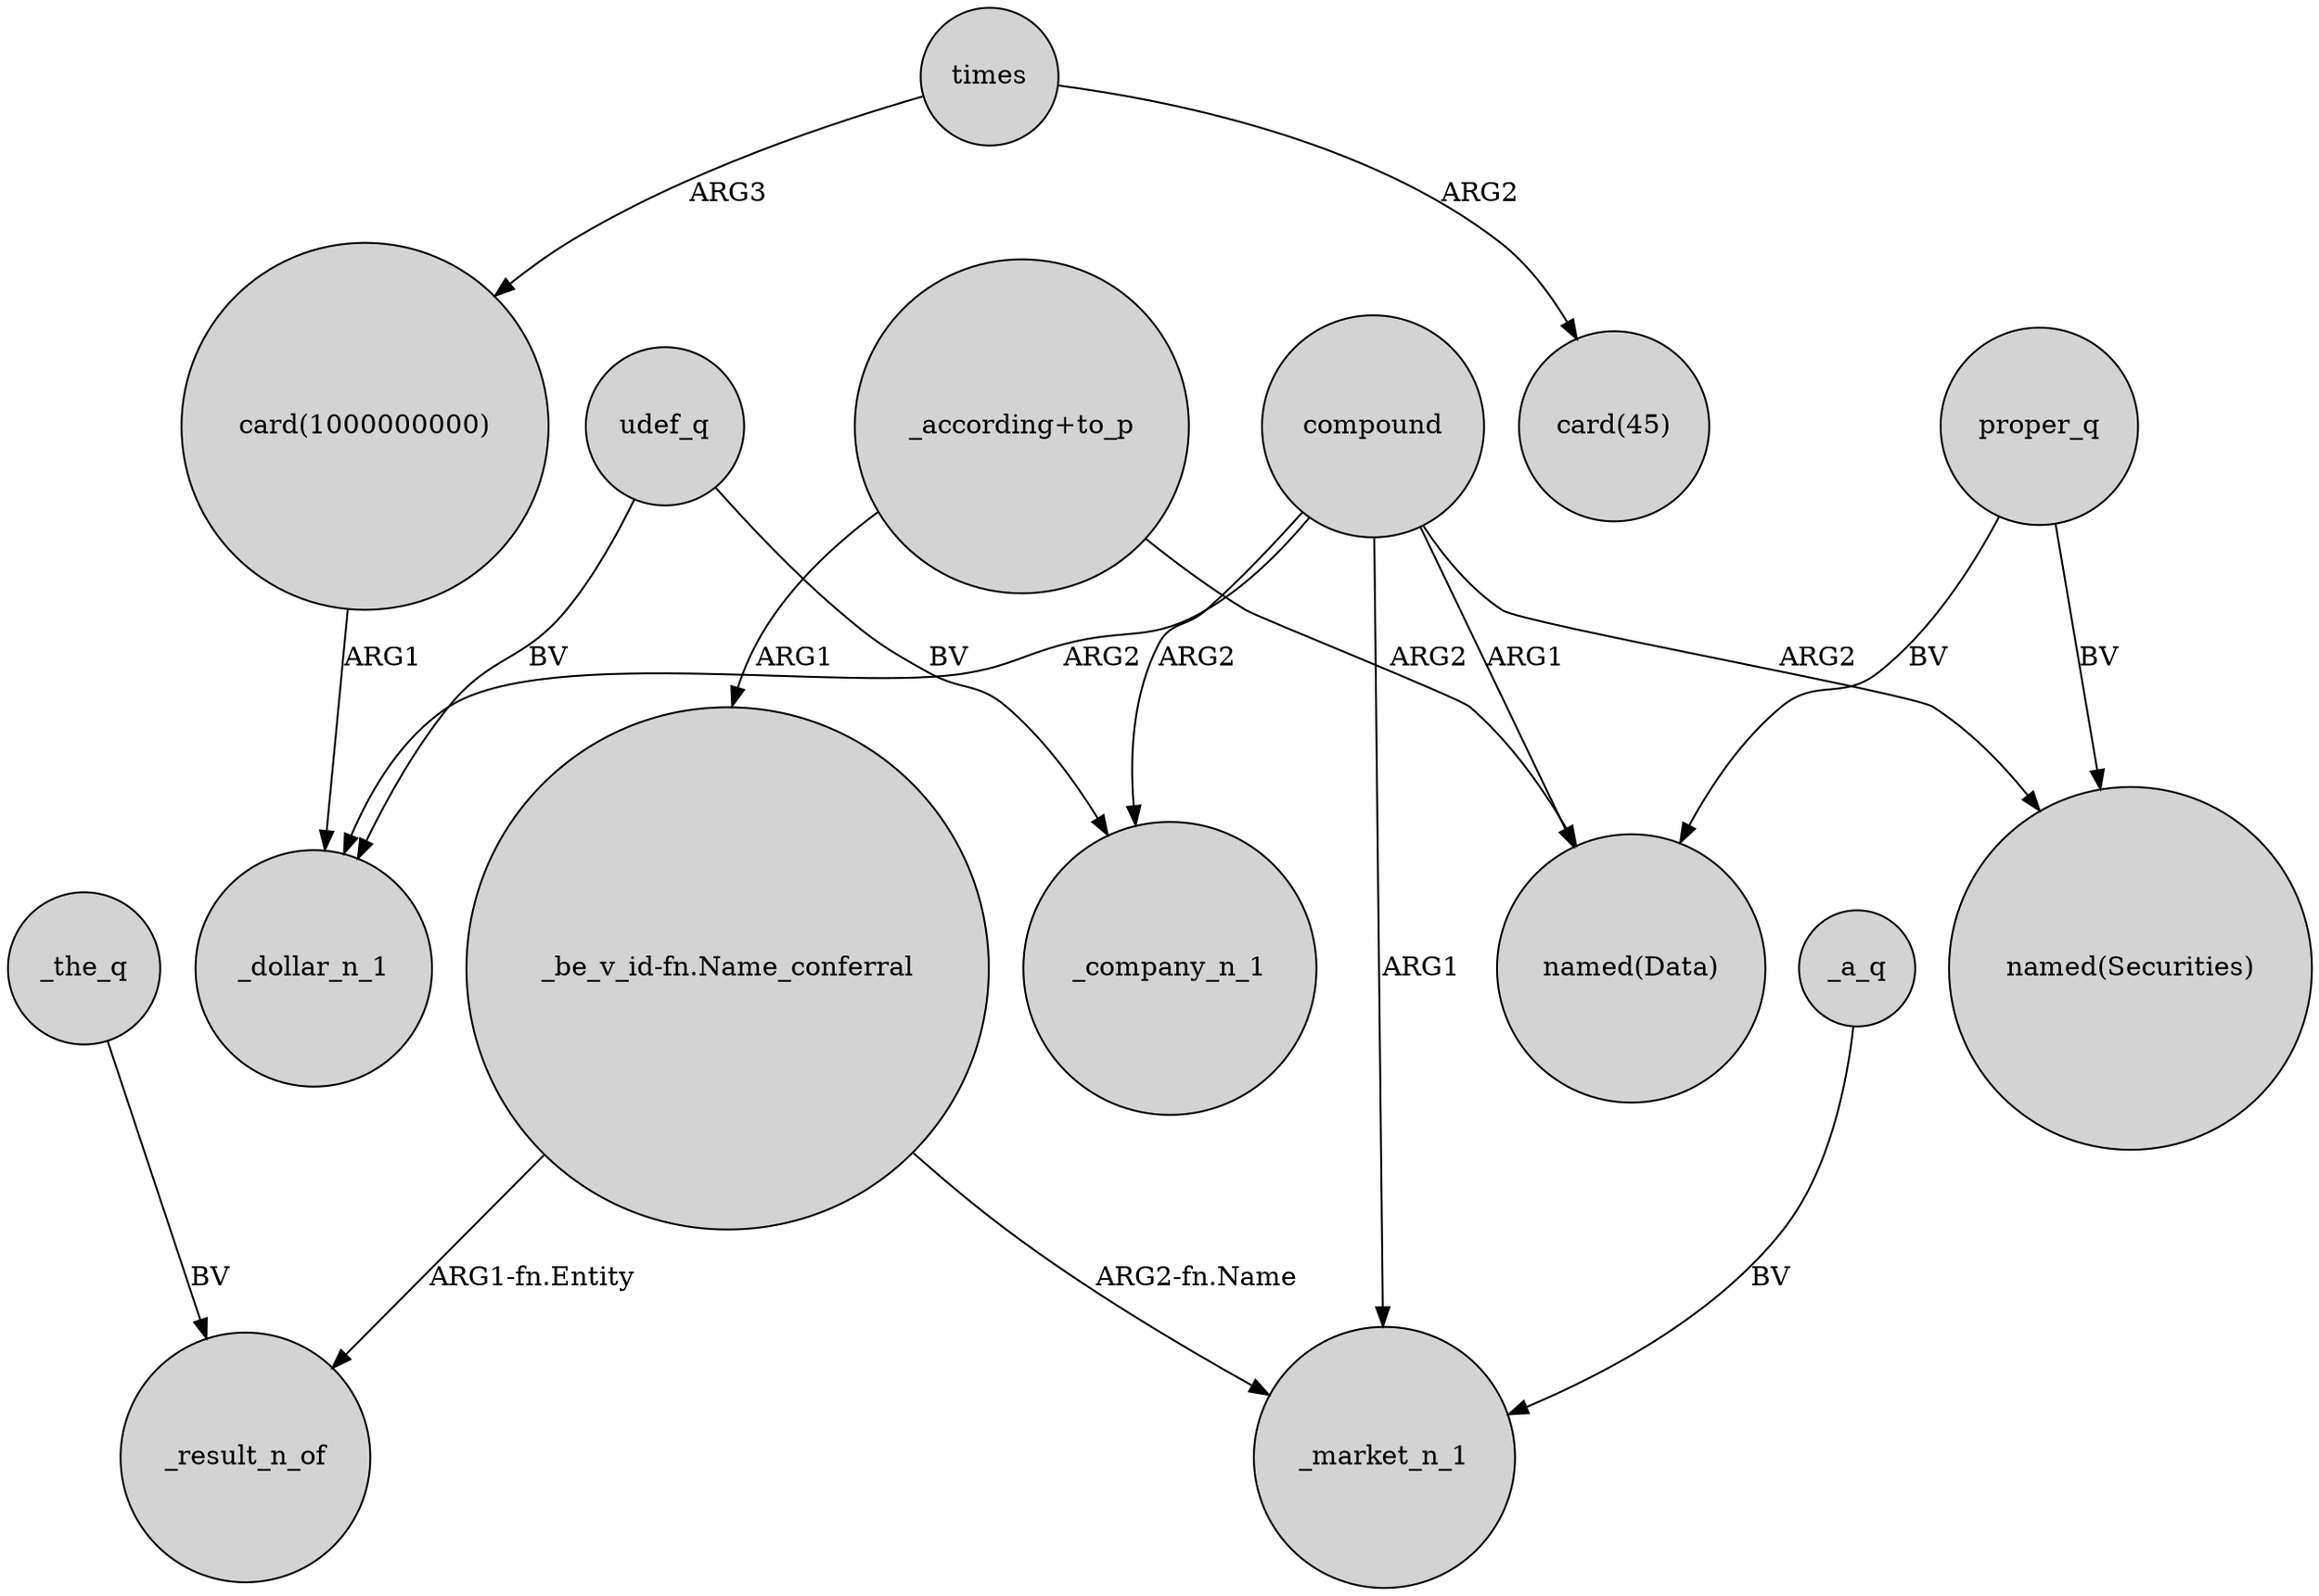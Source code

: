 digraph {
	node [shape=circle style=filled]
	"_be_v_id-fn.Name_conferral" -> _result_n_of [label="ARG1-fn.Entity"]
	"card(1000000000)" -> _dollar_n_1 [label=ARG1]
	"_be_v_id-fn.Name_conferral" -> _market_n_1 [label="ARG2-fn.Name"]
	"_according+to_p" -> "named(Data)" [label=ARG2]
	_a_q -> _market_n_1 [label=BV]
	proper_q -> "named(Data)" [label=BV]
	compound -> _dollar_n_1 [label=ARG2]
	times -> "card(45)" [label=ARG2]
	compound -> "named(Securities)" [label=ARG2]
	times -> "card(1000000000)" [label=ARG3]
	_the_q -> _result_n_of [label=BV]
	compound -> "named(Data)" [label=ARG1]
	udef_q -> _dollar_n_1 [label=BV]
	compound -> _market_n_1 [label=ARG1]
	proper_q -> "named(Securities)" [label=BV]
	compound -> _company_n_1 [label=ARG2]
	udef_q -> _company_n_1 [label=BV]
	"_according+to_p" -> "_be_v_id-fn.Name_conferral" [label=ARG1]
}
